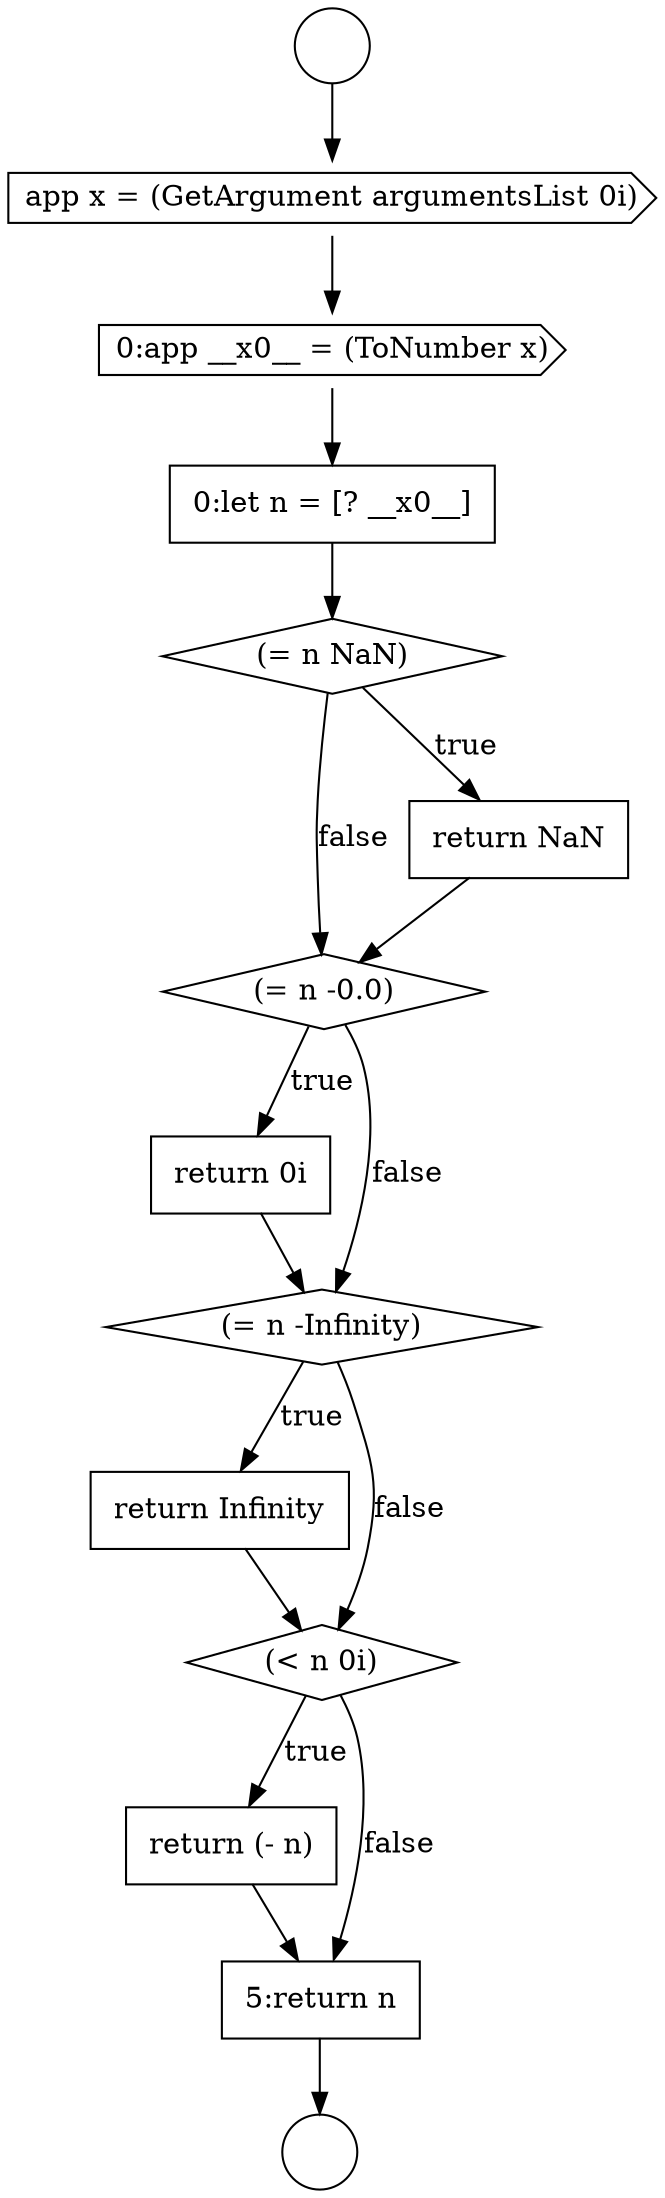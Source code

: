 digraph {
  node12725 [shape=circle label=" " color="black" fillcolor="white" style=filled]
  node12735 [shape=none, margin=0, label=<<font color="black">
    <table border="0" cellborder="1" cellspacing="0" cellpadding="10">
      <tr><td align="left">return Infinity</td></tr>
    </table>
  </font>> color="black" fillcolor="white" style=filled]
  node12732 [shape=diamond, label=<<font color="black">(= n -0.0)</font>> color="black" fillcolor="white" style=filled]
  node12737 [shape=none, margin=0, label=<<font color="black">
    <table border="0" cellborder="1" cellspacing="0" cellpadding="10">
      <tr><td align="left">return (- n)</td></tr>
    </table>
  </font>> color="black" fillcolor="white" style=filled]
  node12728 [shape=cds, label=<<font color="black">0:app __x0__ = (ToNumber x)</font>> color="black" fillcolor="white" style=filled]
  node12736 [shape=diamond, label=<<font color="black">(&lt; n 0i)</font>> color="black" fillcolor="white" style=filled]
  node12727 [shape=cds, label=<<font color="black">app x = (GetArgument argumentsList 0i)</font>> color="black" fillcolor="white" style=filled]
  node12733 [shape=none, margin=0, label=<<font color="black">
    <table border="0" cellborder="1" cellspacing="0" cellpadding="10">
      <tr><td align="left">return 0i</td></tr>
    </table>
  </font>> color="black" fillcolor="white" style=filled]
  node12726 [shape=circle label=" " color="black" fillcolor="white" style=filled]
  node12730 [shape=diamond, label=<<font color="black">(= n NaN)</font>> color="black" fillcolor="white" style=filled]
  node12731 [shape=none, margin=0, label=<<font color="black">
    <table border="0" cellborder="1" cellspacing="0" cellpadding="10">
      <tr><td align="left">return NaN</td></tr>
    </table>
  </font>> color="black" fillcolor="white" style=filled]
  node12738 [shape=none, margin=0, label=<<font color="black">
    <table border="0" cellborder="1" cellspacing="0" cellpadding="10">
      <tr><td align="left">5:return n</td></tr>
    </table>
  </font>> color="black" fillcolor="white" style=filled]
  node12734 [shape=diamond, label=<<font color="black">(= n -Infinity)</font>> color="black" fillcolor="white" style=filled]
  node12729 [shape=none, margin=0, label=<<font color="black">
    <table border="0" cellborder="1" cellspacing="0" cellpadding="10">
      <tr><td align="left">0:let n = [? __x0__]</td></tr>
    </table>
  </font>> color="black" fillcolor="white" style=filled]
  node12737 -> node12738 [ color="black"]
  node12738 -> node12726 [ color="black"]
  node12734 -> node12735 [label=<<font color="black">true</font>> color="black"]
  node12734 -> node12736 [label=<<font color="black">false</font>> color="black"]
  node12732 -> node12733 [label=<<font color="black">true</font>> color="black"]
  node12732 -> node12734 [label=<<font color="black">false</font>> color="black"]
  node12736 -> node12737 [label=<<font color="black">true</font>> color="black"]
  node12736 -> node12738 [label=<<font color="black">false</font>> color="black"]
  node12728 -> node12729 [ color="black"]
  node12733 -> node12734 [ color="black"]
  node12727 -> node12728 [ color="black"]
  node12735 -> node12736 [ color="black"]
  node12725 -> node12727 [ color="black"]
  node12731 -> node12732 [ color="black"]
  node12730 -> node12731 [label=<<font color="black">true</font>> color="black"]
  node12730 -> node12732 [label=<<font color="black">false</font>> color="black"]
  node12729 -> node12730 [ color="black"]
}
